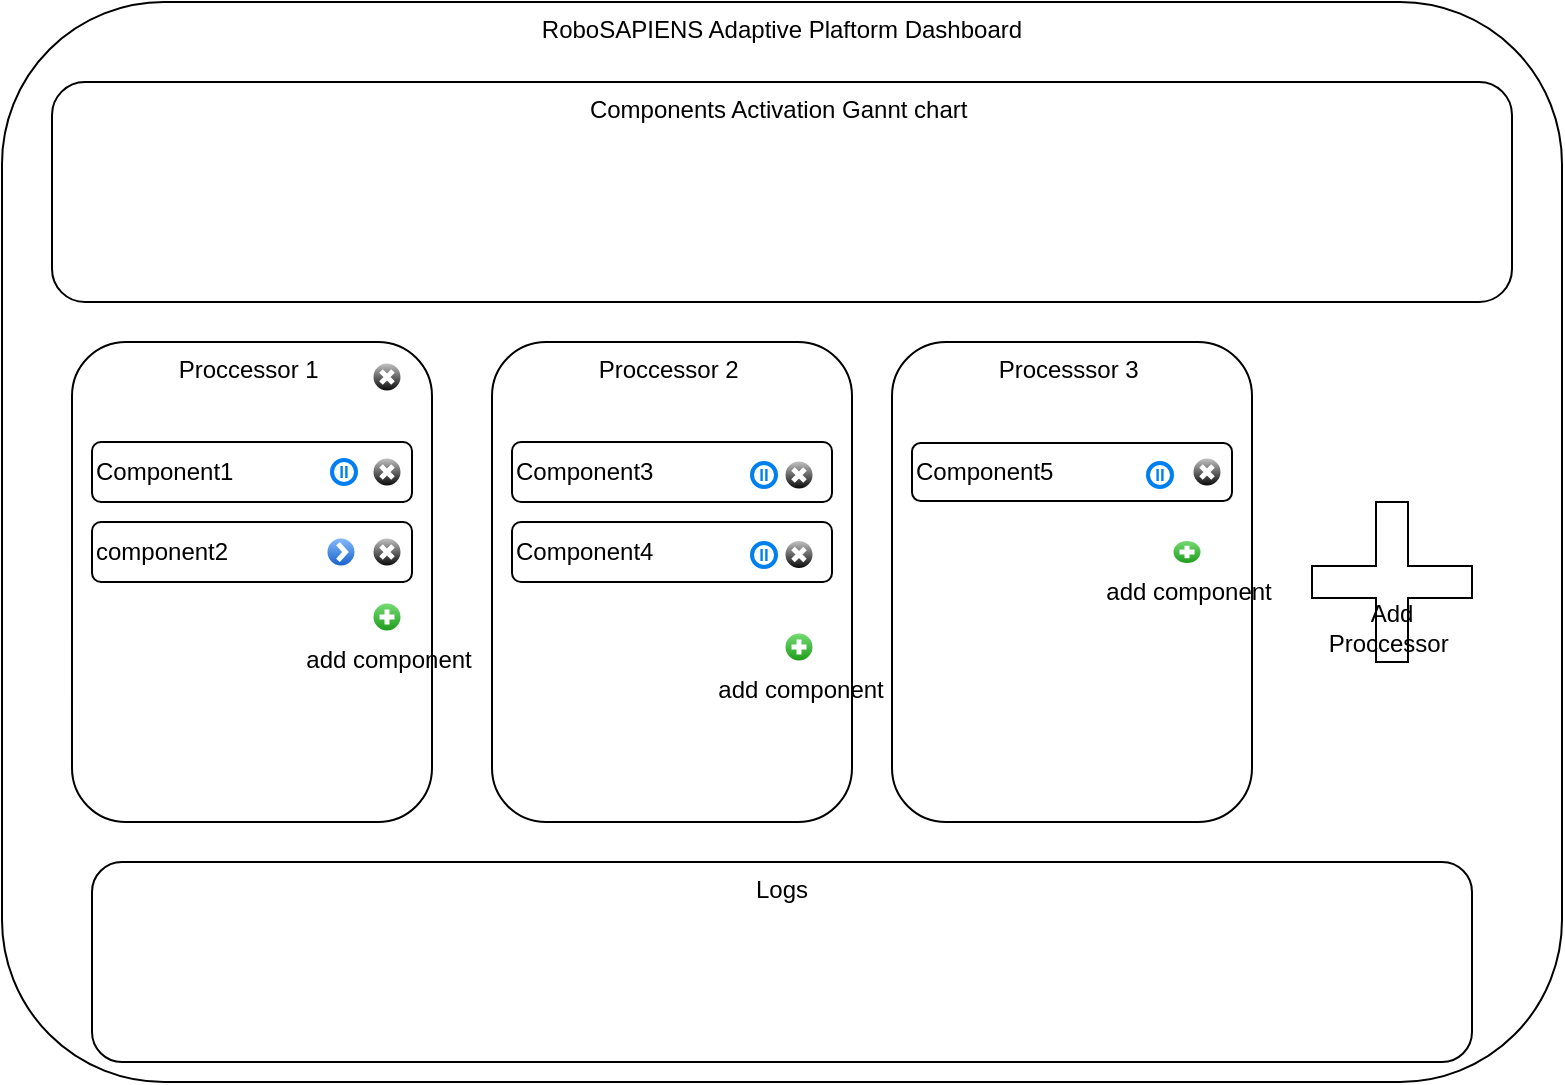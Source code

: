 <mxfile version="27.0.9">
  <diagram name="Page-1" id="K8oqrOjbprnLCFBcYYAL">
    <mxGraphModel dx="1028" dy="707" grid="1" gridSize="10" guides="1" tooltips="1" connect="1" arrows="1" fold="1" page="1" pageScale="1" pageWidth="827" pageHeight="1169" math="0" shadow="0">
      <root>
        <mxCell id="0" />
        <mxCell id="1" parent="0" />
        <mxCell id="lJGqsRxKfi9Q2ybrlhgW-3" value="RoboSAPIENS Adaptive Plaftorm Dashboard" style="rounded=1;whiteSpace=wrap;html=1;verticalAlign=top;" vertex="1" parent="1">
          <mxGeometry x="15" y="110" width="780" height="540" as="geometry" />
        </mxCell>
        <mxCell id="lJGqsRxKfi9Q2ybrlhgW-4" value="Components Activation Gannt chart&amp;nbsp;" style="rounded=1;whiteSpace=wrap;html=1;verticalAlign=top;" vertex="1" parent="1">
          <mxGeometry x="40" y="150" width="730" height="110" as="geometry" />
        </mxCell>
        <mxCell id="lJGqsRxKfi9Q2ybrlhgW-5" value="Proccessor 1&amp;nbsp;" style="rounded=1;whiteSpace=wrap;html=1;verticalAlign=top;" vertex="1" parent="1">
          <mxGeometry x="50" y="280" width="180" height="240" as="geometry" />
        </mxCell>
        <mxCell id="lJGqsRxKfi9Q2ybrlhgW-7" value="Proccessor 2&amp;nbsp;" style="rounded=1;whiteSpace=wrap;html=1;verticalAlign=top;" vertex="1" parent="1">
          <mxGeometry x="260" y="280" width="180" height="240" as="geometry" />
        </mxCell>
        <mxCell id="lJGqsRxKfi9Q2ybrlhgW-8" value="Processsor 3&amp;nbsp;" style="rounded=1;whiteSpace=wrap;html=1;verticalAlign=top;" vertex="1" parent="1">
          <mxGeometry x="460" y="280" width="180" height="240" as="geometry" />
        </mxCell>
        <mxCell id="lJGqsRxKfi9Q2ybrlhgW-9" value="Add Proccessor&amp;nbsp;" style="shape=cross;whiteSpace=wrap;html=1;verticalAlign=bottom;" vertex="1" parent="1">
          <mxGeometry x="670" y="360" width="80" height="80" as="geometry" />
        </mxCell>
        <mxCell id="lJGqsRxKfi9Q2ybrlhgW-12" value="Logs" style="rounded=1;whiteSpace=wrap;html=1;verticalAlign=top;" vertex="1" parent="1">
          <mxGeometry x="60" y="540" width="690" height="100" as="geometry" />
        </mxCell>
        <mxCell id="lJGqsRxKfi9Q2ybrlhgW-13" value="Component1&amp;nbsp;" style="rounded=1;whiteSpace=wrap;html=1;align=left;" vertex="1" parent="1">
          <mxGeometry x="60" y="330" width="160" height="30" as="geometry" />
        </mxCell>
        <mxCell id="lJGqsRxKfi9Q2ybrlhgW-14" value="" style="html=1;verticalLabelPosition=bottom;labelBackgroundColor=#ffffff;verticalAlign=top;shadow=0;dashed=0;strokeWidth=2;shape=mxgraph.ios7.misc.pause;strokeColor=#0080f0;sketch=0;" vertex="1" parent="1">
          <mxGeometry x="180" y="339" width="12" height="12" as="geometry" />
        </mxCell>
        <mxCell id="lJGqsRxKfi9Q2ybrlhgW-18" value="" style="verticalLabelPosition=bottom;verticalAlign=top;html=1;shadow=0;dashed=0;strokeWidth=1;shape=mxgraph.ios.iDeleteApp;fillColor=#cccccc;fillColor2=#000000;strokeColor=#ffffff;sketch=0;" vertex="1" parent="1">
          <mxGeometry x="200" y="290" width="15" height="15" as="geometry" />
        </mxCell>
        <mxCell id="lJGqsRxKfi9Q2ybrlhgW-19" value="" style="verticalLabelPosition=bottom;verticalAlign=top;html=1;shadow=0;dashed=0;strokeWidth=1;shape=mxgraph.ios.iDeleteApp;fillColor=#cccccc;fillColor2=#000000;strokeColor=#ffffff;sketch=0;" vertex="1" parent="1">
          <mxGeometry x="200" y="337.5" width="15" height="15" as="geometry" />
        </mxCell>
        <mxCell id="lJGqsRxKfi9Q2ybrlhgW-25" value="component2&amp;nbsp;" style="rounded=1;whiteSpace=wrap;html=1;align=left;" vertex="1" parent="1">
          <mxGeometry x="60" y="370" width="160" height="30" as="geometry" />
        </mxCell>
        <mxCell id="lJGqsRxKfi9Q2ybrlhgW-26" value="" style="verticalLabelPosition=bottom;verticalAlign=top;html=1;shadow=0;dashed=0;strokeWidth=1;shape=mxgraph.ios.iArrowIcon;fillColor=#8BbEff;fillColor2=#135Ec8;strokeColor=#ffffff;sketch=0;" vertex="1" parent="1">
          <mxGeometry x="177" y="377.5" width="15" height="15" as="geometry" />
        </mxCell>
        <mxCell id="lJGqsRxKfi9Q2ybrlhgW-27" value="" style="verticalLabelPosition=bottom;verticalAlign=top;html=1;shadow=0;dashed=0;strokeWidth=1;shape=mxgraph.ios.iDeleteApp;fillColor=#cccccc;fillColor2=#000000;strokeColor=#ffffff;sketch=0;" vertex="1" parent="1">
          <mxGeometry x="200" y="377.5" width="15" height="15" as="geometry" />
        </mxCell>
        <mxCell id="lJGqsRxKfi9Q2ybrlhgW-28" value="Component3&amp;nbsp;" style="rounded=1;whiteSpace=wrap;html=1;align=left;" vertex="1" parent="1">
          <mxGeometry x="270" y="330" width="160" height="30" as="geometry" />
        </mxCell>
        <mxCell id="lJGqsRxKfi9Q2ybrlhgW-29" value="Component4&amp;nbsp;" style="rounded=1;whiteSpace=wrap;html=1;align=left;" vertex="1" parent="1">
          <mxGeometry x="270" y="370" width="160" height="30" as="geometry" />
        </mxCell>
        <mxCell id="lJGqsRxKfi9Q2ybrlhgW-30" value="" style="html=1;verticalLabelPosition=bottom;labelBackgroundColor=#ffffff;verticalAlign=top;shadow=0;dashed=0;strokeWidth=2;shape=mxgraph.ios7.misc.pause;strokeColor=#0080f0;sketch=0;" vertex="1" parent="1">
          <mxGeometry x="390" y="340.5" width="12" height="12" as="geometry" />
        </mxCell>
        <mxCell id="lJGqsRxKfi9Q2ybrlhgW-31" value="add component" style="verticalLabelPosition=bottom;verticalAlign=top;html=1;shadow=0;dashed=0;strokeWidth=1;shape=mxgraph.ios.iAddIcon;fillColor=#7AdF78;fillColor2=#1A9917;strokeColor=#ffffff;sketch=0;" vertex="1" parent="1">
          <mxGeometry x="200" y="410" width="15" height="15" as="geometry" />
        </mxCell>
        <mxCell id="lJGqsRxKfi9Q2ybrlhgW-32" value="add component" style="verticalLabelPosition=bottom;verticalAlign=top;html=1;shadow=0;dashed=0;strokeWidth=1;shape=mxgraph.ios.iAddIcon;fillColor=#7AdF78;fillColor2=#1A9917;strokeColor=#ffffff;sketch=0;" vertex="1" parent="1">
          <mxGeometry x="406" y="425" width="15" height="15" as="geometry" />
        </mxCell>
        <mxCell id="lJGqsRxKfi9Q2ybrlhgW-33" value="add component" style="verticalLabelPosition=bottom;verticalAlign=top;html=1;shadow=0;dashed=0;strokeWidth=1;shape=mxgraph.ios.iAddIcon;fillColor=#7AdF78;fillColor2=#1A9917;strokeColor=#ffffff;sketch=0;" vertex="1" parent="1">
          <mxGeometry x="600" y="378.75" width="15" height="12.5" as="geometry" />
        </mxCell>
        <mxCell id="lJGqsRxKfi9Q2ybrlhgW-34" value="Component5" style="rounded=1;whiteSpace=wrap;html=1;align=left;" vertex="1" parent="1">
          <mxGeometry x="470" y="330.5" width="160" height="29" as="geometry" />
        </mxCell>
        <mxCell id="lJGqsRxKfi9Q2ybrlhgW-35" value="" style="verticalLabelPosition=bottom;verticalAlign=top;html=1;shadow=0;dashed=0;strokeWidth=1;shape=mxgraph.ios.iDeleteApp;fillColor=#cccccc;fillColor2=#000000;strokeColor=#ffffff;sketch=0;" vertex="1" parent="1">
          <mxGeometry x="406" y="339" width="15" height="15" as="geometry" />
        </mxCell>
        <mxCell id="lJGqsRxKfi9Q2ybrlhgW-36" value="" style="verticalLabelPosition=bottom;verticalAlign=top;html=1;shadow=0;dashed=0;strokeWidth=1;shape=mxgraph.ios.iDeleteApp;fillColor=#cccccc;fillColor2=#000000;strokeColor=#ffffff;sketch=0;" vertex="1" parent="1">
          <mxGeometry x="406" y="378.75" width="15" height="15" as="geometry" />
        </mxCell>
        <mxCell id="lJGqsRxKfi9Q2ybrlhgW-37" value="" style="verticalLabelPosition=bottom;verticalAlign=top;html=1;shadow=0;dashed=0;strokeWidth=1;shape=mxgraph.ios.iDeleteApp;fillColor=#cccccc;fillColor2=#000000;strokeColor=#ffffff;sketch=0;" vertex="1" parent="1">
          <mxGeometry x="610" y="337.5" width="15" height="15" as="geometry" />
        </mxCell>
        <mxCell id="lJGqsRxKfi9Q2ybrlhgW-38" value="" style="html=1;verticalLabelPosition=bottom;labelBackgroundColor=#ffffff;verticalAlign=top;shadow=0;dashed=0;strokeWidth=2;shape=mxgraph.ios7.misc.pause;strokeColor=#0080f0;sketch=0;" vertex="1" parent="1">
          <mxGeometry x="588" y="340.5" width="12" height="12" as="geometry" />
        </mxCell>
        <mxCell id="lJGqsRxKfi9Q2ybrlhgW-39" value="" style="html=1;verticalLabelPosition=bottom;labelBackgroundColor=#ffffff;verticalAlign=top;shadow=0;dashed=0;strokeWidth=2;shape=mxgraph.ios7.misc.pause;strokeColor=#0080f0;sketch=0;" vertex="1" parent="1">
          <mxGeometry x="390" y="380.5" width="12" height="12" as="geometry" />
        </mxCell>
      </root>
    </mxGraphModel>
  </diagram>
</mxfile>
